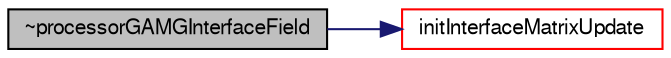 digraph "~processorGAMGInterfaceField"
{
  bgcolor="transparent";
  edge [fontname="FreeSans",fontsize="10",labelfontname="FreeSans",labelfontsize="10"];
  node [fontname="FreeSans",fontsize="10",shape=record];
  rankdir="LR";
  Node6 [label="~processorGAMGInterfaceField",height=0.2,width=0.4,color="black", fillcolor="grey75", style="filled", fontcolor="black"];
  Node6 -> Node7 [color="midnightblue",fontsize="10",style="solid",fontname="FreeSans"];
  Node7 [label="initInterfaceMatrixUpdate",height=0.2,width=0.4,color="red",URL="$a27018.html#a4aa231b00ad3efb2f5543ec242689eb2",tooltip="Initialise neighbour matrix update. "];
}
